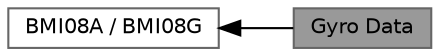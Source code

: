 digraph "Gyro Data"
{
 // LATEX_PDF_SIZE
  bgcolor="transparent";
  edge [fontname=Helvetica,fontsize=10,labelfontname=Helvetica,labelfontsize=10];
  node [fontname=Helvetica,fontsize=10,shape=box,height=0.2,width=0.4];
  rankdir=LR;
  Node2 [id="Node000002",label="BMI08A / BMI08G",height=0.2,width=0.4,color="grey40", fillcolor="white", style="filled",URL="$group__bmi08ag.html",tooltip=" "];
  Node1 [id="Node000001",label="Gyro Data",height=0.2,width=0.4,color="gray40", fillcolor="grey60", style="filled", fontcolor="black",tooltip="Read / Write data from the given register address of gyro sensor."];
  Node2->Node1 [shape=plaintext, dir="back", style="solid"];
}
